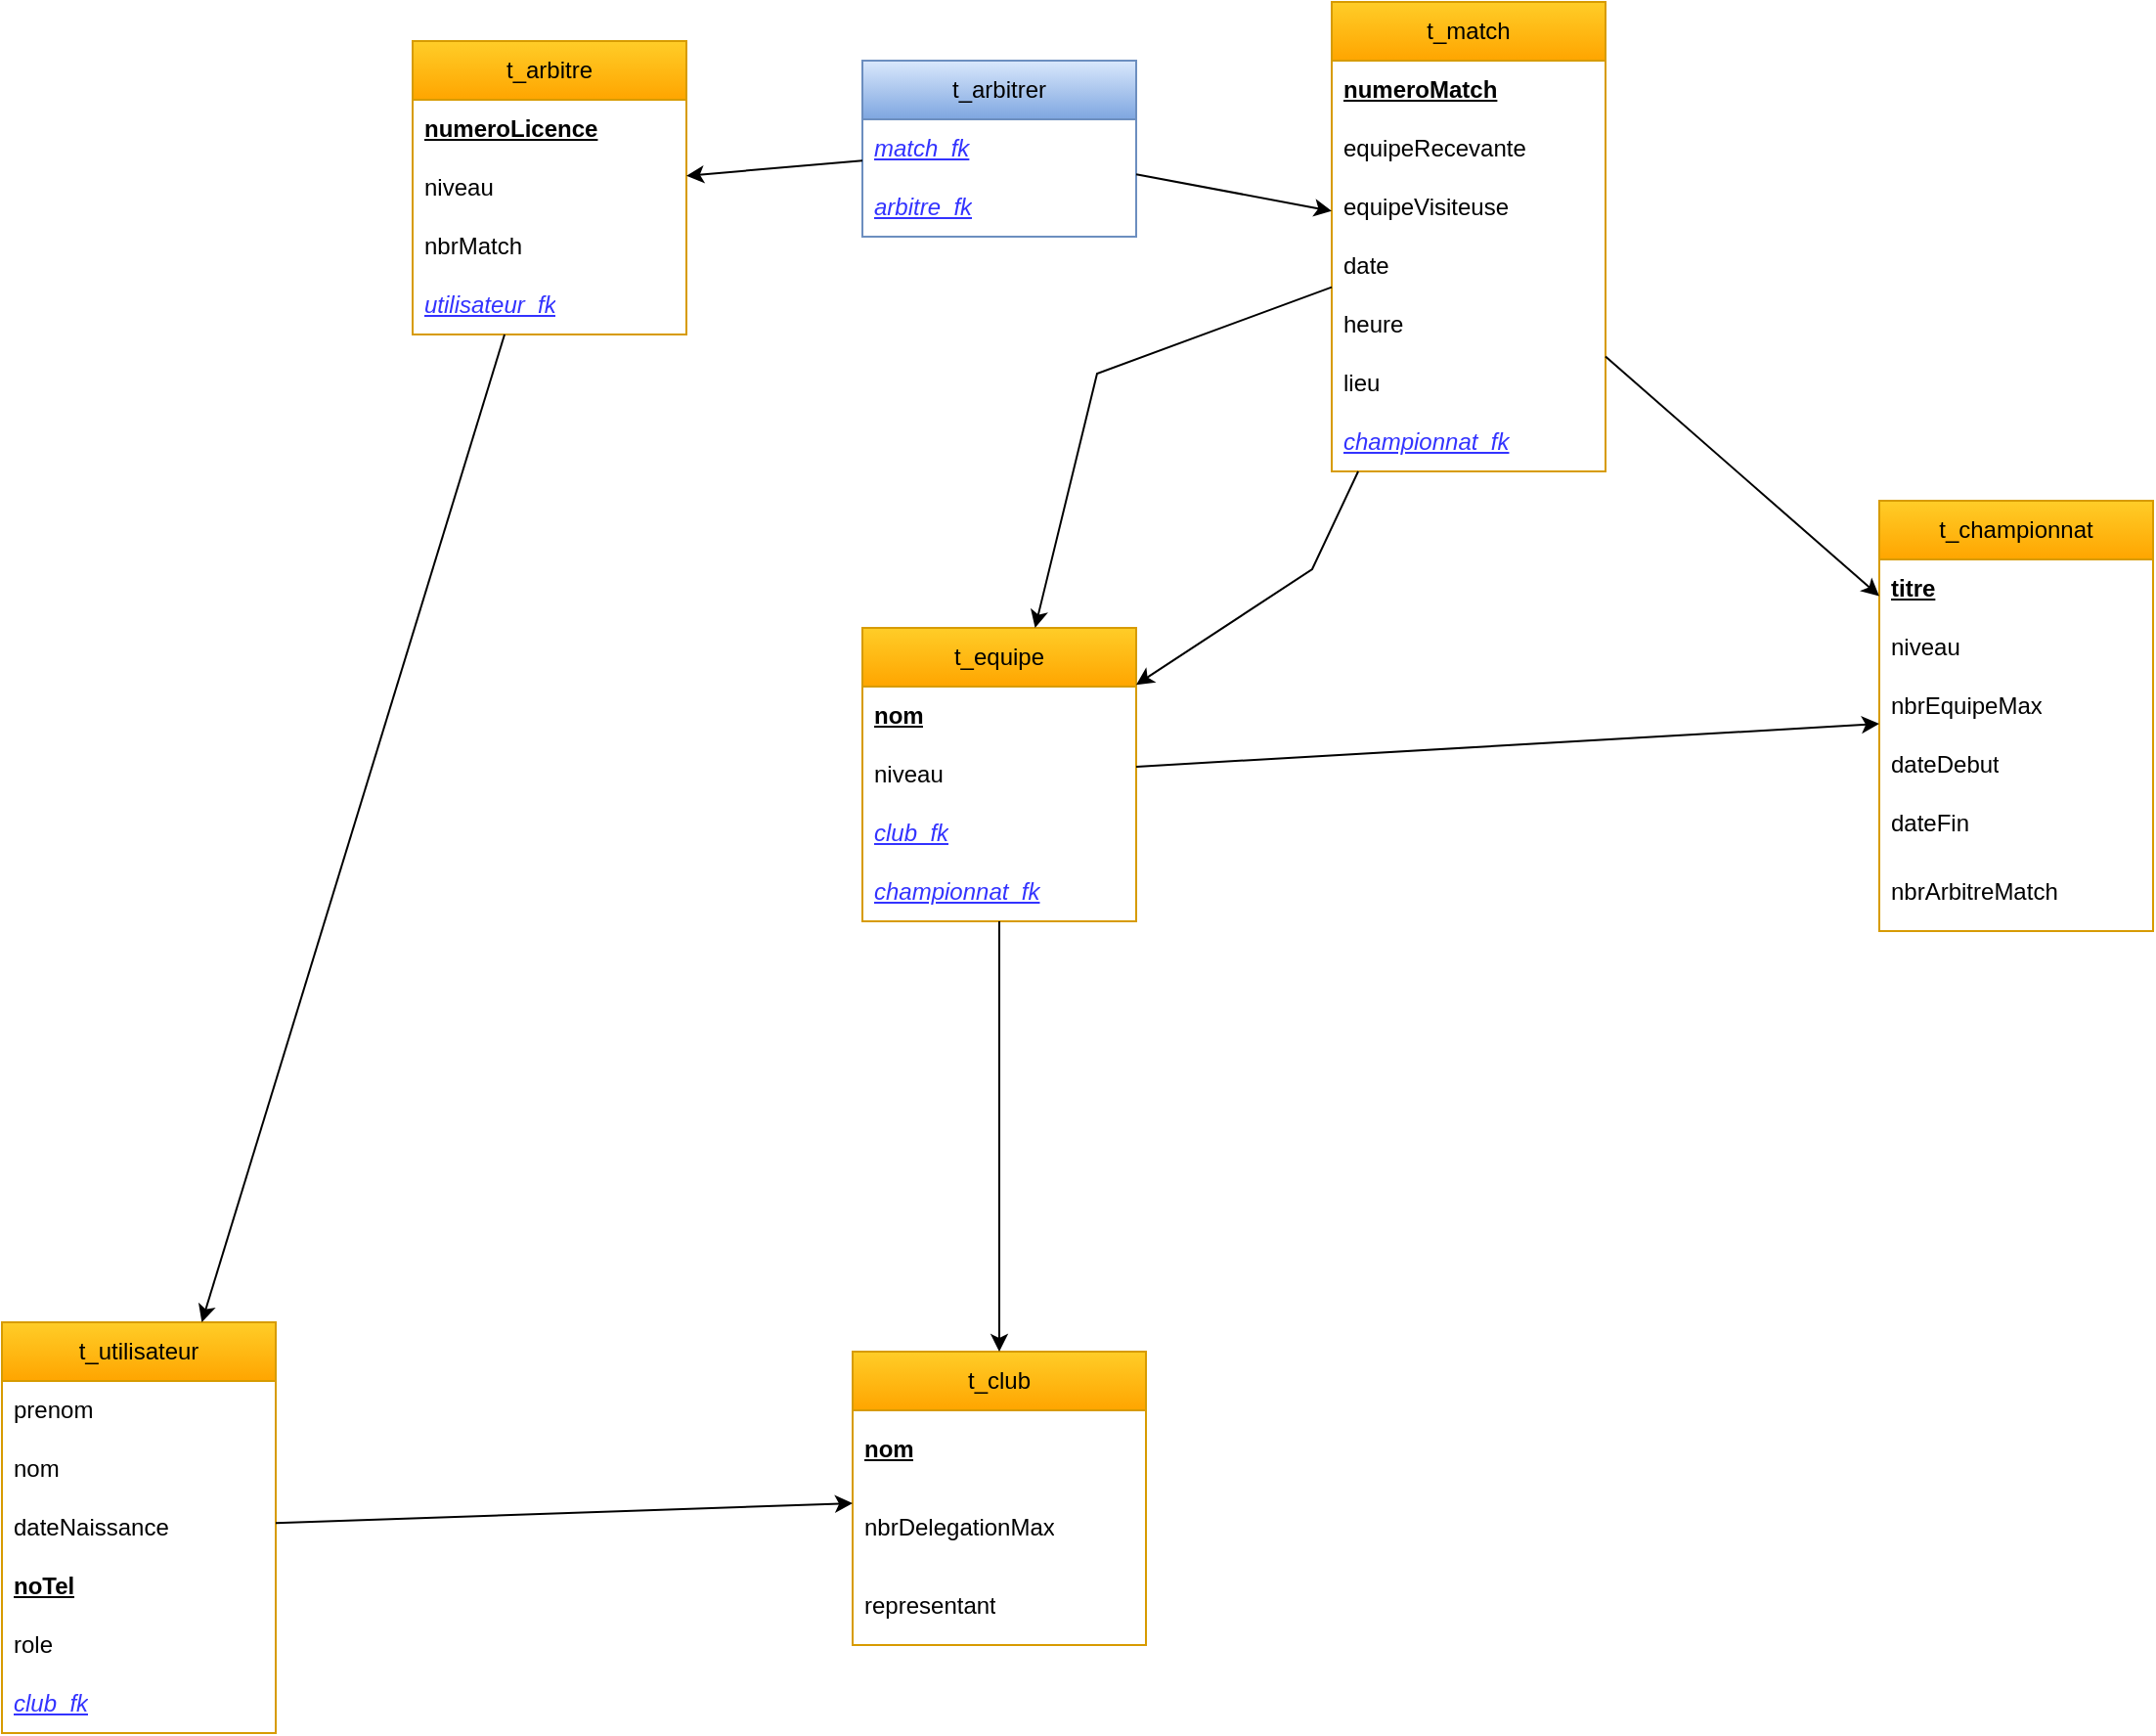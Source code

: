 <mxfile version="26.0.9">
  <diagram id="C5RBs43oDa-KdzZeNtuy" name="Page-1">
    <mxGraphModel dx="1417" dy="1044" grid="1" gridSize="10" guides="1" tooltips="1" connect="1" arrows="1" fold="1" page="1" pageScale="1" pageWidth="827" pageHeight="1169" math="0" shadow="0">
      <root>
        <mxCell id="WIyWlLk6GJQsqaUBKTNV-0" />
        <mxCell id="WIyWlLk6GJQsqaUBKTNV-1" parent="WIyWlLk6GJQsqaUBKTNV-0" />
        <mxCell id="CqSNFL0vhaHP6gL4zcJd-66" value="t_equipe" style="swimlane;fontStyle=0;childLayout=stackLayout;horizontal=1;startSize=30;horizontalStack=0;resizeParent=1;resizeParentMax=0;resizeLast=0;collapsible=1;marginBottom=0;whiteSpace=wrap;html=1;fillColor=#ffcd28;strokeColor=#d79b00;gradientColor=#ffa500;" vertex="1" parent="WIyWlLk6GJQsqaUBKTNV-1">
          <mxGeometry x="-310" y="370" width="140" height="150" as="geometry" />
        </mxCell>
        <mxCell id="CqSNFL0vhaHP6gL4zcJd-67" value="nom" style="text;strokeColor=none;fillColor=none;align=left;verticalAlign=middle;spacingLeft=4;spacingRight=4;overflow=hidden;points=[[0,0.5],[1,0.5]];portConstraint=eastwest;rotatable=0;whiteSpace=wrap;html=1;fontStyle=5" vertex="1" parent="CqSNFL0vhaHP6gL4zcJd-66">
          <mxGeometry y="30" width="140" height="30" as="geometry" />
        </mxCell>
        <mxCell id="CqSNFL0vhaHP6gL4zcJd-68" value="niveau" style="text;strokeColor=none;fillColor=none;align=left;verticalAlign=middle;spacingLeft=4;spacingRight=4;overflow=hidden;points=[[0,0.5],[1,0.5]];portConstraint=eastwest;rotatable=0;whiteSpace=wrap;html=1;" vertex="1" parent="CqSNFL0vhaHP6gL4zcJd-66">
          <mxGeometry y="60" width="140" height="30" as="geometry" />
        </mxCell>
        <mxCell id="CqSNFL0vhaHP6gL4zcJd-149" value="&lt;font color=&quot;#3333ff&quot;&gt;&lt;i&gt;&lt;u&gt;club_fk&lt;/u&gt;&lt;/i&gt;&lt;/font&gt;" style="text;strokeColor=none;fillColor=none;align=left;verticalAlign=middle;spacingLeft=4;spacingRight=4;overflow=hidden;points=[[0,0.5],[1,0.5]];portConstraint=eastwest;rotatable=0;whiteSpace=wrap;html=1;" vertex="1" parent="CqSNFL0vhaHP6gL4zcJd-66">
          <mxGeometry y="90" width="140" height="30" as="geometry" />
        </mxCell>
        <mxCell id="CqSNFL0vhaHP6gL4zcJd-153" value="&lt;font color=&quot;#3333ff&quot;&gt;&lt;i&gt;&lt;u&gt;championnat_fk&lt;/u&gt;&lt;/i&gt;&lt;/font&gt;" style="text;strokeColor=none;fillColor=none;align=left;verticalAlign=middle;spacingLeft=4;spacingRight=4;overflow=hidden;points=[[0,0.5],[1,0.5]];portConstraint=eastwest;rotatable=0;whiteSpace=wrap;html=1;" vertex="1" parent="CqSNFL0vhaHP6gL4zcJd-66">
          <mxGeometry y="120" width="140" height="30" as="geometry" />
        </mxCell>
        <mxCell id="CqSNFL0vhaHP6gL4zcJd-69" value="t_club" style="swimlane;fontStyle=0;childLayout=stackLayout;horizontal=1;startSize=30;horizontalStack=0;resizeParent=1;resizeParentMax=0;resizeLast=0;collapsible=1;marginBottom=0;whiteSpace=wrap;html=1;fillColor=#ffcd28;gradientColor=#ffa500;strokeColor=#d79b00;" vertex="1" parent="WIyWlLk6GJQsqaUBKTNV-1">
          <mxGeometry x="-315" y="740" width="150" height="150" as="geometry" />
        </mxCell>
        <mxCell id="CqSNFL0vhaHP6gL4zcJd-70" value="nom" style="text;strokeColor=none;fillColor=none;align=left;verticalAlign=middle;spacingLeft=4;spacingRight=4;overflow=hidden;points=[[0,0.5],[1,0.5]];portConstraint=eastwest;rotatable=0;whiteSpace=wrap;html=1;fontStyle=5" vertex="1" parent="CqSNFL0vhaHP6gL4zcJd-69">
          <mxGeometry y="30" width="150" height="40" as="geometry" />
        </mxCell>
        <mxCell id="CqSNFL0vhaHP6gL4zcJd-71" value="nbrDelegationMax" style="text;strokeColor=none;fillColor=none;align=left;verticalAlign=middle;spacingLeft=4;spacingRight=4;overflow=hidden;points=[[0,0.5],[1,0.5]];portConstraint=eastwest;rotatable=0;whiteSpace=wrap;html=1;" vertex="1" parent="CqSNFL0vhaHP6gL4zcJd-69">
          <mxGeometry y="70" width="150" height="40" as="geometry" />
        </mxCell>
        <mxCell id="CqSNFL0vhaHP6gL4zcJd-72" value="representant" style="text;strokeColor=none;fillColor=none;align=left;verticalAlign=middle;spacingLeft=4;spacingRight=4;overflow=hidden;points=[[0,0.5],[1,0.5]];portConstraint=eastwest;rotatable=0;whiteSpace=wrap;html=1;" vertex="1" parent="CqSNFL0vhaHP6gL4zcJd-69">
          <mxGeometry y="110" width="150" height="40" as="geometry" />
        </mxCell>
        <mxCell id="CqSNFL0vhaHP6gL4zcJd-73" value="t_arbitre" style="swimlane;fontStyle=0;childLayout=stackLayout;horizontal=1;startSize=30;horizontalStack=0;resizeParent=1;resizeParentMax=0;resizeLast=0;collapsible=1;marginBottom=0;whiteSpace=wrap;html=1;fillColor=#ffcd28;gradientColor=#ffa500;strokeColor=#d79b00;" vertex="1" parent="WIyWlLk6GJQsqaUBKTNV-1">
          <mxGeometry x="-540" y="70" width="140" height="150" as="geometry" />
        </mxCell>
        <mxCell id="CqSNFL0vhaHP6gL4zcJd-74" value="numeroLicence" style="text;strokeColor=none;fillColor=none;align=left;verticalAlign=middle;spacingLeft=4;spacingRight=4;overflow=hidden;points=[[0,0.5],[1,0.5]];portConstraint=eastwest;rotatable=0;whiteSpace=wrap;html=1;fontStyle=5" vertex="1" parent="CqSNFL0vhaHP6gL4zcJd-73">
          <mxGeometry y="30" width="140" height="30" as="geometry" />
        </mxCell>
        <mxCell id="CqSNFL0vhaHP6gL4zcJd-75" value="niveau" style="text;strokeColor=none;fillColor=none;align=left;verticalAlign=middle;spacingLeft=4;spacingRight=4;overflow=hidden;points=[[0,0.5],[1,0.5]];portConstraint=eastwest;rotatable=0;whiteSpace=wrap;html=1;" vertex="1" parent="CqSNFL0vhaHP6gL4zcJd-73">
          <mxGeometry y="60" width="140" height="30" as="geometry" />
        </mxCell>
        <mxCell id="CqSNFL0vhaHP6gL4zcJd-76" value="nbrMatch" style="text;strokeColor=none;fillColor=none;align=left;verticalAlign=middle;spacingLeft=4;spacingRight=4;overflow=hidden;points=[[0,0.5],[1,0.5]];portConstraint=eastwest;rotatable=0;whiteSpace=wrap;html=1;" vertex="1" parent="CqSNFL0vhaHP6gL4zcJd-73">
          <mxGeometry y="90" width="140" height="30" as="geometry" />
        </mxCell>
        <mxCell id="CqSNFL0vhaHP6gL4zcJd-145" value="&lt;font color=&quot;#3333ff&quot;&gt;&lt;i&gt;&lt;u&gt;utilisateur_fk&lt;/u&gt;&lt;/i&gt;&lt;/font&gt;" style="text;strokeColor=none;fillColor=none;align=left;verticalAlign=middle;spacingLeft=4;spacingRight=4;overflow=hidden;points=[[0,0.5],[1,0.5]];portConstraint=eastwest;rotatable=0;whiteSpace=wrap;html=1;" vertex="1" parent="CqSNFL0vhaHP6gL4zcJd-73">
          <mxGeometry y="120" width="140" height="30" as="geometry" />
        </mxCell>
        <mxCell id="CqSNFL0vhaHP6gL4zcJd-77" value="t_utilisateur" style="swimlane;fontStyle=0;childLayout=stackLayout;horizontal=1;startSize=30;horizontalStack=0;resizeParent=1;resizeParentMax=0;resizeLast=0;collapsible=1;marginBottom=0;whiteSpace=wrap;html=1;fillColor=#ffcd28;gradientColor=#ffa500;strokeColor=#d79b00;" vertex="1" parent="WIyWlLk6GJQsqaUBKTNV-1">
          <mxGeometry x="-750" y="725" width="140" height="210" as="geometry">
            <mxRectangle x="570" y="300" width="90" height="30" as="alternateBounds" />
          </mxGeometry>
        </mxCell>
        <mxCell id="CqSNFL0vhaHP6gL4zcJd-78" value="prenom" style="text;strokeColor=none;fillColor=none;align=left;verticalAlign=middle;spacingLeft=4;spacingRight=4;overflow=hidden;points=[[0,0.5],[1,0.5]];portConstraint=eastwest;rotatable=0;whiteSpace=wrap;html=1;fontStyle=0" vertex="1" parent="CqSNFL0vhaHP6gL4zcJd-77">
          <mxGeometry y="30" width="140" height="30" as="geometry" />
        </mxCell>
        <mxCell id="CqSNFL0vhaHP6gL4zcJd-79" value="nom" style="text;strokeColor=none;fillColor=none;align=left;verticalAlign=middle;spacingLeft=4;spacingRight=4;overflow=hidden;points=[[0,0.5],[1,0.5]];portConstraint=eastwest;rotatable=0;whiteSpace=wrap;html=1;fontStyle=0" vertex="1" parent="CqSNFL0vhaHP6gL4zcJd-77">
          <mxGeometry y="60" width="140" height="30" as="geometry" />
        </mxCell>
        <mxCell id="CqSNFL0vhaHP6gL4zcJd-80" value="dateNaissance" style="text;strokeColor=none;fillColor=none;align=left;verticalAlign=middle;spacingLeft=4;spacingRight=4;overflow=hidden;points=[[0,0.5],[1,0.5]];portConstraint=eastwest;rotatable=0;whiteSpace=wrap;html=1;fontStyle=0" vertex="1" parent="CqSNFL0vhaHP6gL4zcJd-77">
          <mxGeometry y="90" width="140" height="30" as="geometry" />
        </mxCell>
        <mxCell id="CqSNFL0vhaHP6gL4zcJd-81" value="noTel" style="text;strokeColor=none;fillColor=none;align=left;verticalAlign=middle;spacingLeft=4;spacingRight=4;overflow=hidden;points=[[0,0.5],[1,0.5]];portConstraint=eastwest;rotatable=0;whiteSpace=wrap;html=1;fontStyle=5" vertex="1" parent="CqSNFL0vhaHP6gL4zcJd-77">
          <mxGeometry y="120" width="140" height="30" as="geometry" />
        </mxCell>
        <mxCell id="CqSNFL0vhaHP6gL4zcJd-82" value="role" style="text;strokeColor=none;fillColor=none;align=left;verticalAlign=middle;spacingLeft=4;spacingRight=4;overflow=hidden;points=[[0,0.5],[1,0.5]];portConstraint=eastwest;rotatable=0;whiteSpace=wrap;html=1;" vertex="1" parent="CqSNFL0vhaHP6gL4zcJd-77">
          <mxGeometry y="150" width="140" height="30" as="geometry" />
        </mxCell>
        <mxCell id="CqSNFL0vhaHP6gL4zcJd-147" value="&lt;i style=&quot;color: rgb(51, 51, 255);&quot;&gt;&lt;u&gt;club_fk&lt;/u&gt;&lt;/i&gt;" style="text;strokeColor=none;fillColor=none;align=left;verticalAlign=middle;spacingLeft=4;spacingRight=4;overflow=hidden;points=[[0,0.5],[1,0.5]];portConstraint=eastwest;rotatable=0;whiteSpace=wrap;html=1;" vertex="1" parent="CqSNFL0vhaHP6gL4zcJd-77">
          <mxGeometry y="180" width="140" height="30" as="geometry" />
        </mxCell>
        <mxCell id="CqSNFL0vhaHP6gL4zcJd-83" value="t_championnat" style="swimlane;fontStyle=0;childLayout=stackLayout;horizontal=1;startSize=30;horizontalStack=0;resizeParent=1;resizeParentMax=0;resizeLast=0;collapsible=1;marginBottom=0;whiteSpace=wrap;html=1;fillColor=#ffcd28;strokeColor=#d79b00;gradientColor=#ffa500;" vertex="1" parent="WIyWlLk6GJQsqaUBKTNV-1">
          <mxGeometry x="210" y="305" width="140" height="220" as="geometry" />
        </mxCell>
        <mxCell id="CqSNFL0vhaHP6gL4zcJd-84" value="titre" style="text;strokeColor=none;fillColor=none;align=left;verticalAlign=middle;spacingLeft=4;spacingRight=4;overflow=hidden;points=[[0,0.5],[1,0.5]];portConstraint=eastwest;rotatable=0;whiteSpace=wrap;html=1;fontStyle=5" vertex="1" parent="CqSNFL0vhaHP6gL4zcJd-83">
          <mxGeometry y="30" width="140" height="30" as="geometry" />
        </mxCell>
        <mxCell id="CqSNFL0vhaHP6gL4zcJd-85" value="niveau" style="text;strokeColor=none;fillColor=none;align=left;verticalAlign=middle;spacingLeft=4;spacingRight=4;overflow=hidden;points=[[0,0.5],[1,0.5]];portConstraint=eastwest;rotatable=0;whiteSpace=wrap;html=1;" vertex="1" parent="CqSNFL0vhaHP6gL4zcJd-83">
          <mxGeometry y="60" width="140" height="30" as="geometry" />
        </mxCell>
        <mxCell id="CqSNFL0vhaHP6gL4zcJd-86" value="nbrEquipeMax" style="text;strokeColor=none;fillColor=none;align=left;verticalAlign=middle;spacingLeft=4;spacingRight=4;overflow=hidden;points=[[0,0.5],[1,0.5]];portConstraint=eastwest;rotatable=0;whiteSpace=wrap;html=1;" vertex="1" parent="CqSNFL0vhaHP6gL4zcJd-83">
          <mxGeometry y="90" width="140" height="30" as="geometry" />
        </mxCell>
        <mxCell id="CqSNFL0vhaHP6gL4zcJd-87" value="dateDebut" style="text;strokeColor=none;fillColor=none;align=left;verticalAlign=middle;spacingLeft=4;spacingRight=4;overflow=hidden;points=[[0,0.5],[1,0.5]];portConstraint=eastwest;rotatable=0;whiteSpace=wrap;html=1;" vertex="1" parent="CqSNFL0vhaHP6gL4zcJd-83">
          <mxGeometry y="120" width="140" height="30" as="geometry" />
        </mxCell>
        <mxCell id="CqSNFL0vhaHP6gL4zcJd-88" value="dateFin" style="text;strokeColor=none;fillColor=none;align=left;verticalAlign=middle;spacingLeft=4;spacingRight=4;overflow=hidden;points=[[0,0.5],[1,0.5]];portConstraint=eastwest;rotatable=0;whiteSpace=wrap;html=1;" vertex="1" parent="CqSNFL0vhaHP6gL4zcJd-83">
          <mxGeometry y="150" width="140" height="30" as="geometry" />
        </mxCell>
        <mxCell id="CqSNFL0vhaHP6gL4zcJd-89" value="nbrArbitreMatch" style="text;strokeColor=none;fillColor=none;align=left;verticalAlign=middle;spacingLeft=4;spacingRight=4;overflow=hidden;points=[[0,0.5],[1,0.5]];portConstraint=eastwest;rotatable=0;whiteSpace=wrap;html=1;" vertex="1" parent="CqSNFL0vhaHP6gL4zcJd-83">
          <mxGeometry y="180" width="140" height="40" as="geometry" />
        </mxCell>
        <mxCell id="CqSNFL0vhaHP6gL4zcJd-90" value="t_match" style="swimlane;fontStyle=0;childLayout=stackLayout;horizontal=1;startSize=30;horizontalStack=0;resizeParent=1;resizeParentMax=0;resizeLast=0;collapsible=1;marginBottom=0;whiteSpace=wrap;html=1;fillColor=#ffcd28;gradientColor=#ffa500;strokeColor=#d79b00;" vertex="1" parent="WIyWlLk6GJQsqaUBKTNV-1">
          <mxGeometry x="-70" y="50" width="140" height="240" as="geometry" />
        </mxCell>
        <mxCell id="CqSNFL0vhaHP6gL4zcJd-91" value="numeroMatch" style="text;strokeColor=none;fillColor=none;align=left;verticalAlign=middle;spacingLeft=4;spacingRight=4;overflow=hidden;points=[[0,0.5],[1,0.5]];portConstraint=eastwest;rotatable=0;whiteSpace=wrap;html=1;fontStyle=5" vertex="1" parent="CqSNFL0vhaHP6gL4zcJd-90">
          <mxGeometry y="30" width="140" height="30" as="geometry" />
        </mxCell>
        <mxCell id="CqSNFL0vhaHP6gL4zcJd-92" value="equipeRecevante" style="text;strokeColor=none;fillColor=none;align=left;verticalAlign=middle;spacingLeft=4;spacingRight=4;overflow=hidden;points=[[0,0.5],[1,0.5]];portConstraint=eastwest;rotatable=0;whiteSpace=wrap;html=1;" vertex="1" parent="CqSNFL0vhaHP6gL4zcJd-90">
          <mxGeometry y="60" width="140" height="30" as="geometry" />
        </mxCell>
        <mxCell id="CqSNFL0vhaHP6gL4zcJd-93" value="equipeVisiteuse" style="text;strokeColor=none;fillColor=none;align=left;verticalAlign=middle;spacingLeft=4;spacingRight=4;overflow=hidden;points=[[0,0.5],[1,0.5]];portConstraint=eastwest;rotatable=0;whiteSpace=wrap;html=1;" vertex="1" parent="CqSNFL0vhaHP6gL4zcJd-90">
          <mxGeometry y="90" width="140" height="30" as="geometry" />
        </mxCell>
        <mxCell id="CqSNFL0vhaHP6gL4zcJd-94" value="date" style="text;strokeColor=none;fillColor=none;align=left;verticalAlign=middle;spacingLeft=4;spacingRight=4;overflow=hidden;points=[[0,0.5],[1,0.5]];portConstraint=eastwest;rotatable=0;whiteSpace=wrap;html=1;" vertex="1" parent="CqSNFL0vhaHP6gL4zcJd-90">
          <mxGeometry y="120" width="140" height="30" as="geometry" />
        </mxCell>
        <mxCell id="CqSNFL0vhaHP6gL4zcJd-95" value="heure" style="text;strokeColor=none;fillColor=none;align=left;verticalAlign=middle;spacingLeft=4;spacingRight=4;overflow=hidden;points=[[0,0.5],[1,0.5]];portConstraint=eastwest;rotatable=0;whiteSpace=wrap;html=1;" vertex="1" parent="CqSNFL0vhaHP6gL4zcJd-90">
          <mxGeometry y="150" width="140" height="30" as="geometry" />
        </mxCell>
        <mxCell id="CqSNFL0vhaHP6gL4zcJd-96" value="lieu" style="text;strokeColor=none;fillColor=none;align=left;verticalAlign=middle;spacingLeft=4;spacingRight=4;overflow=hidden;points=[[0,0.5],[1,0.5]];portConstraint=eastwest;rotatable=0;whiteSpace=wrap;html=1;" vertex="1" parent="CqSNFL0vhaHP6gL4zcJd-90">
          <mxGeometry y="180" width="140" height="30" as="geometry" />
        </mxCell>
        <mxCell id="CqSNFL0vhaHP6gL4zcJd-155" value="&lt;font color=&quot;#3333ff&quot;&gt;&lt;i&gt;&lt;u&gt;championnat_fk&lt;/u&gt;&lt;/i&gt;&lt;/font&gt;" style="text;strokeColor=none;fillColor=none;align=left;verticalAlign=middle;spacingLeft=4;spacingRight=4;overflow=hidden;points=[[0,0.5],[1,0.5]];portConstraint=eastwest;rotatable=0;whiteSpace=wrap;html=1;" vertex="1" parent="CqSNFL0vhaHP6gL4zcJd-90">
          <mxGeometry y="210" width="140" height="30" as="geometry" />
        </mxCell>
        <mxCell id="CqSNFL0vhaHP6gL4zcJd-138" value="t_arbitrer" style="swimlane;fontStyle=0;childLayout=stackLayout;horizontal=1;startSize=30;horizontalStack=0;resizeParent=1;resizeParentMax=0;resizeLast=0;collapsible=1;marginBottom=0;whiteSpace=wrap;html=1;fillColor=#dae8fc;strokeColor=#6c8ebf;gradientColor=#7ea6e0;" vertex="1" parent="WIyWlLk6GJQsqaUBKTNV-1">
          <mxGeometry x="-310" y="80" width="140" height="90" as="geometry" />
        </mxCell>
        <mxCell id="CqSNFL0vhaHP6gL4zcJd-140" value="&lt;i&gt;&lt;font style=&quot;color: rgb(51, 51, 255);&quot;&gt;&lt;u&gt;match_fk&lt;/u&gt;&lt;/font&gt;&lt;/i&gt;" style="text;strokeColor=none;fillColor=none;align=left;verticalAlign=middle;spacingLeft=4;spacingRight=4;overflow=hidden;points=[[0,0.5],[1,0.5]];portConstraint=eastwest;rotatable=0;whiteSpace=wrap;html=1;" vertex="1" parent="CqSNFL0vhaHP6gL4zcJd-138">
          <mxGeometry y="30" width="140" height="30" as="geometry" />
        </mxCell>
        <mxCell id="CqSNFL0vhaHP6gL4zcJd-141" value="&lt;font color=&quot;#3333ff&quot;&gt;&lt;i&gt;&lt;u&gt;arbitre_fk&lt;/u&gt;&lt;/i&gt;&lt;/font&gt;" style="text;strokeColor=none;fillColor=none;align=left;verticalAlign=middle;spacingLeft=4;spacingRight=4;overflow=hidden;points=[[0,0.5],[1,0.5]];portConstraint=eastwest;rotatable=0;whiteSpace=wrap;html=1;" vertex="1" parent="CqSNFL0vhaHP6gL4zcJd-138">
          <mxGeometry y="60" width="140" height="30" as="geometry" />
        </mxCell>
        <mxCell id="CqSNFL0vhaHP6gL4zcJd-142" value="" style="endArrow=classic;html=1;rounded=0;" edge="1" parent="WIyWlLk6GJQsqaUBKTNV-1" source="CqSNFL0vhaHP6gL4zcJd-138" target="CqSNFL0vhaHP6gL4zcJd-73">
          <mxGeometry width="50" height="50" relative="1" as="geometry">
            <mxPoint x="-310" y="170" as="sourcePoint" />
            <mxPoint x="-260" y="120" as="targetPoint" />
          </mxGeometry>
        </mxCell>
        <mxCell id="CqSNFL0vhaHP6gL4zcJd-143" value="" style="endArrow=classic;html=1;rounded=0;" edge="1" parent="WIyWlLk6GJQsqaUBKTNV-1" source="CqSNFL0vhaHP6gL4zcJd-138" target="CqSNFL0vhaHP6gL4zcJd-90">
          <mxGeometry width="50" height="50" relative="1" as="geometry">
            <mxPoint x="-310" y="170" as="sourcePoint" />
            <mxPoint x="-260" y="120" as="targetPoint" />
          </mxGeometry>
        </mxCell>
        <mxCell id="CqSNFL0vhaHP6gL4zcJd-144" value="" style="endArrow=classic;html=1;rounded=0;" edge="1" parent="WIyWlLk6GJQsqaUBKTNV-1" source="CqSNFL0vhaHP6gL4zcJd-73" target="CqSNFL0vhaHP6gL4zcJd-77">
          <mxGeometry width="50" height="50" relative="1" as="geometry">
            <mxPoint x="-450" y="430" as="sourcePoint" />
            <mxPoint x="-400" y="380" as="targetPoint" />
          </mxGeometry>
        </mxCell>
        <mxCell id="CqSNFL0vhaHP6gL4zcJd-146" value="" style="endArrow=classic;html=1;rounded=0;" edge="1" parent="WIyWlLk6GJQsqaUBKTNV-1" source="CqSNFL0vhaHP6gL4zcJd-77" target="CqSNFL0vhaHP6gL4zcJd-69">
          <mxGeometry width="50" height="50" relative="1" as="geometry">
            <mxPoint x="-460" y="570" as="sourcePoint" />
            <mxPoint x="-410" y="520" as="targetPoint" />
          </mxGeometry>
        </mxCell>
        <mxCell id="CqSNFL0vhaHP6gL4zcJd-148" value="" style="endArrow=classic;html=1;rounded=0;" edge="1" parent="WIyWlLk6GJQsqaUBKTNV-1" source="CqSNFL0vhaHP6gL4zcJd-66" target="CqSNFL0vhaHP6gL4zcJd-69">
          <mxGeometry width="50" height="50" relative="1" as="geometry">
            <mxPoint x="-350" y="620" as="sourcePoint" />
            <mxPoint x="-300" y="570" as="targetPoint" />
          </mxGeometry>
        </mxCell>
        <mxCell id="CqSNFL0vhaHP6gL4zcJd-152" value="" style="endArrow=classic;html=1;rounded=0;" edge="1" parent="WIyWlLk6GJQsqaUBKTNV-1" source="CqSNFL0vhaHP6gL4zcJd-66" target="CqSNFL0vhaHP6gL4zcJd-83">
          <mxGeometry width="50" height="50" relative="1" as="geometry">
            <mxPoint x="-30" y="330" as="sourcePoint" />
            <mxPoint x="20" y="280" as="targetPoint" />
          </mxGeometry>
        </mxCell>
        <mxCell id="CqSNFL0vhaHP6gL4zcJd-154" value="" style="endArrow=classic;html=1;rounded=0;" edge="1" parent="WIyWlLk6GJQsqaUBKTNV-1" source="CqSNFL0vhaHP6gL4zcJd-90" target="CqSNFL0vhaHP6gL4zcJd-83">
          <mxGeometry width="50" height="50" relative="1" as="geometry">
            <mxPoint x="-40" y="500" as="sourcePoint" />
            <mxPoint x="10" y="450" as="targetPoint" />
          </mxGeometry>
        </mxCell>
        <mxCell id="CqSNFL0vhaHP6gL4zcJd-158" value="" style="endArrow=classic;html=1;rounded=0;" edge="1" parent="WIyWlLk6GJQsqaUBKTNV-1" source="CqSNFL0vhaHP6gL4zcJd-90" target="CqSNFL0vhaHP6gL4zcJd-66">
          <mxGeometry width="50" height="50" relative="1" as="geometry">
            <mxPoint x="-100" y="380" as="sourcePoint" />
            <mxPoint x="-50" y="330" as="targetPoint" />
            <Array as="points">
              <mxPoint x="-190" y="240" />
            </Array>
          </mxGeometry>
        </mxCell>
        <mxCell id="CqSNFL0vhaHP6gL4zcJd-159" value="" style="endArrow=classic;html=1;rounded=0;" edge="1" parent="WIyWlLk6GJQsqaUBKTNV-1" source="CqSNFL0vhaHP6gL4zcJd-90" target="CqSNFL0vhaHP6gL4zcJd-66">
          <mxGeometry width="50" height="50" relative="1" as="geometry">
            <mxPoint x="-230" y="440" as="sourcePoint" />
            <mxPoint x="-180" y="390" as="targetPoint" />
            <Array as="points">
              <mxPoint x="-80" y="340" />
            </Array>
          </mxGeometry>
        </mxCell>
      </root>
    </mxGraphModel>
  </diagram>
</mxfile>
